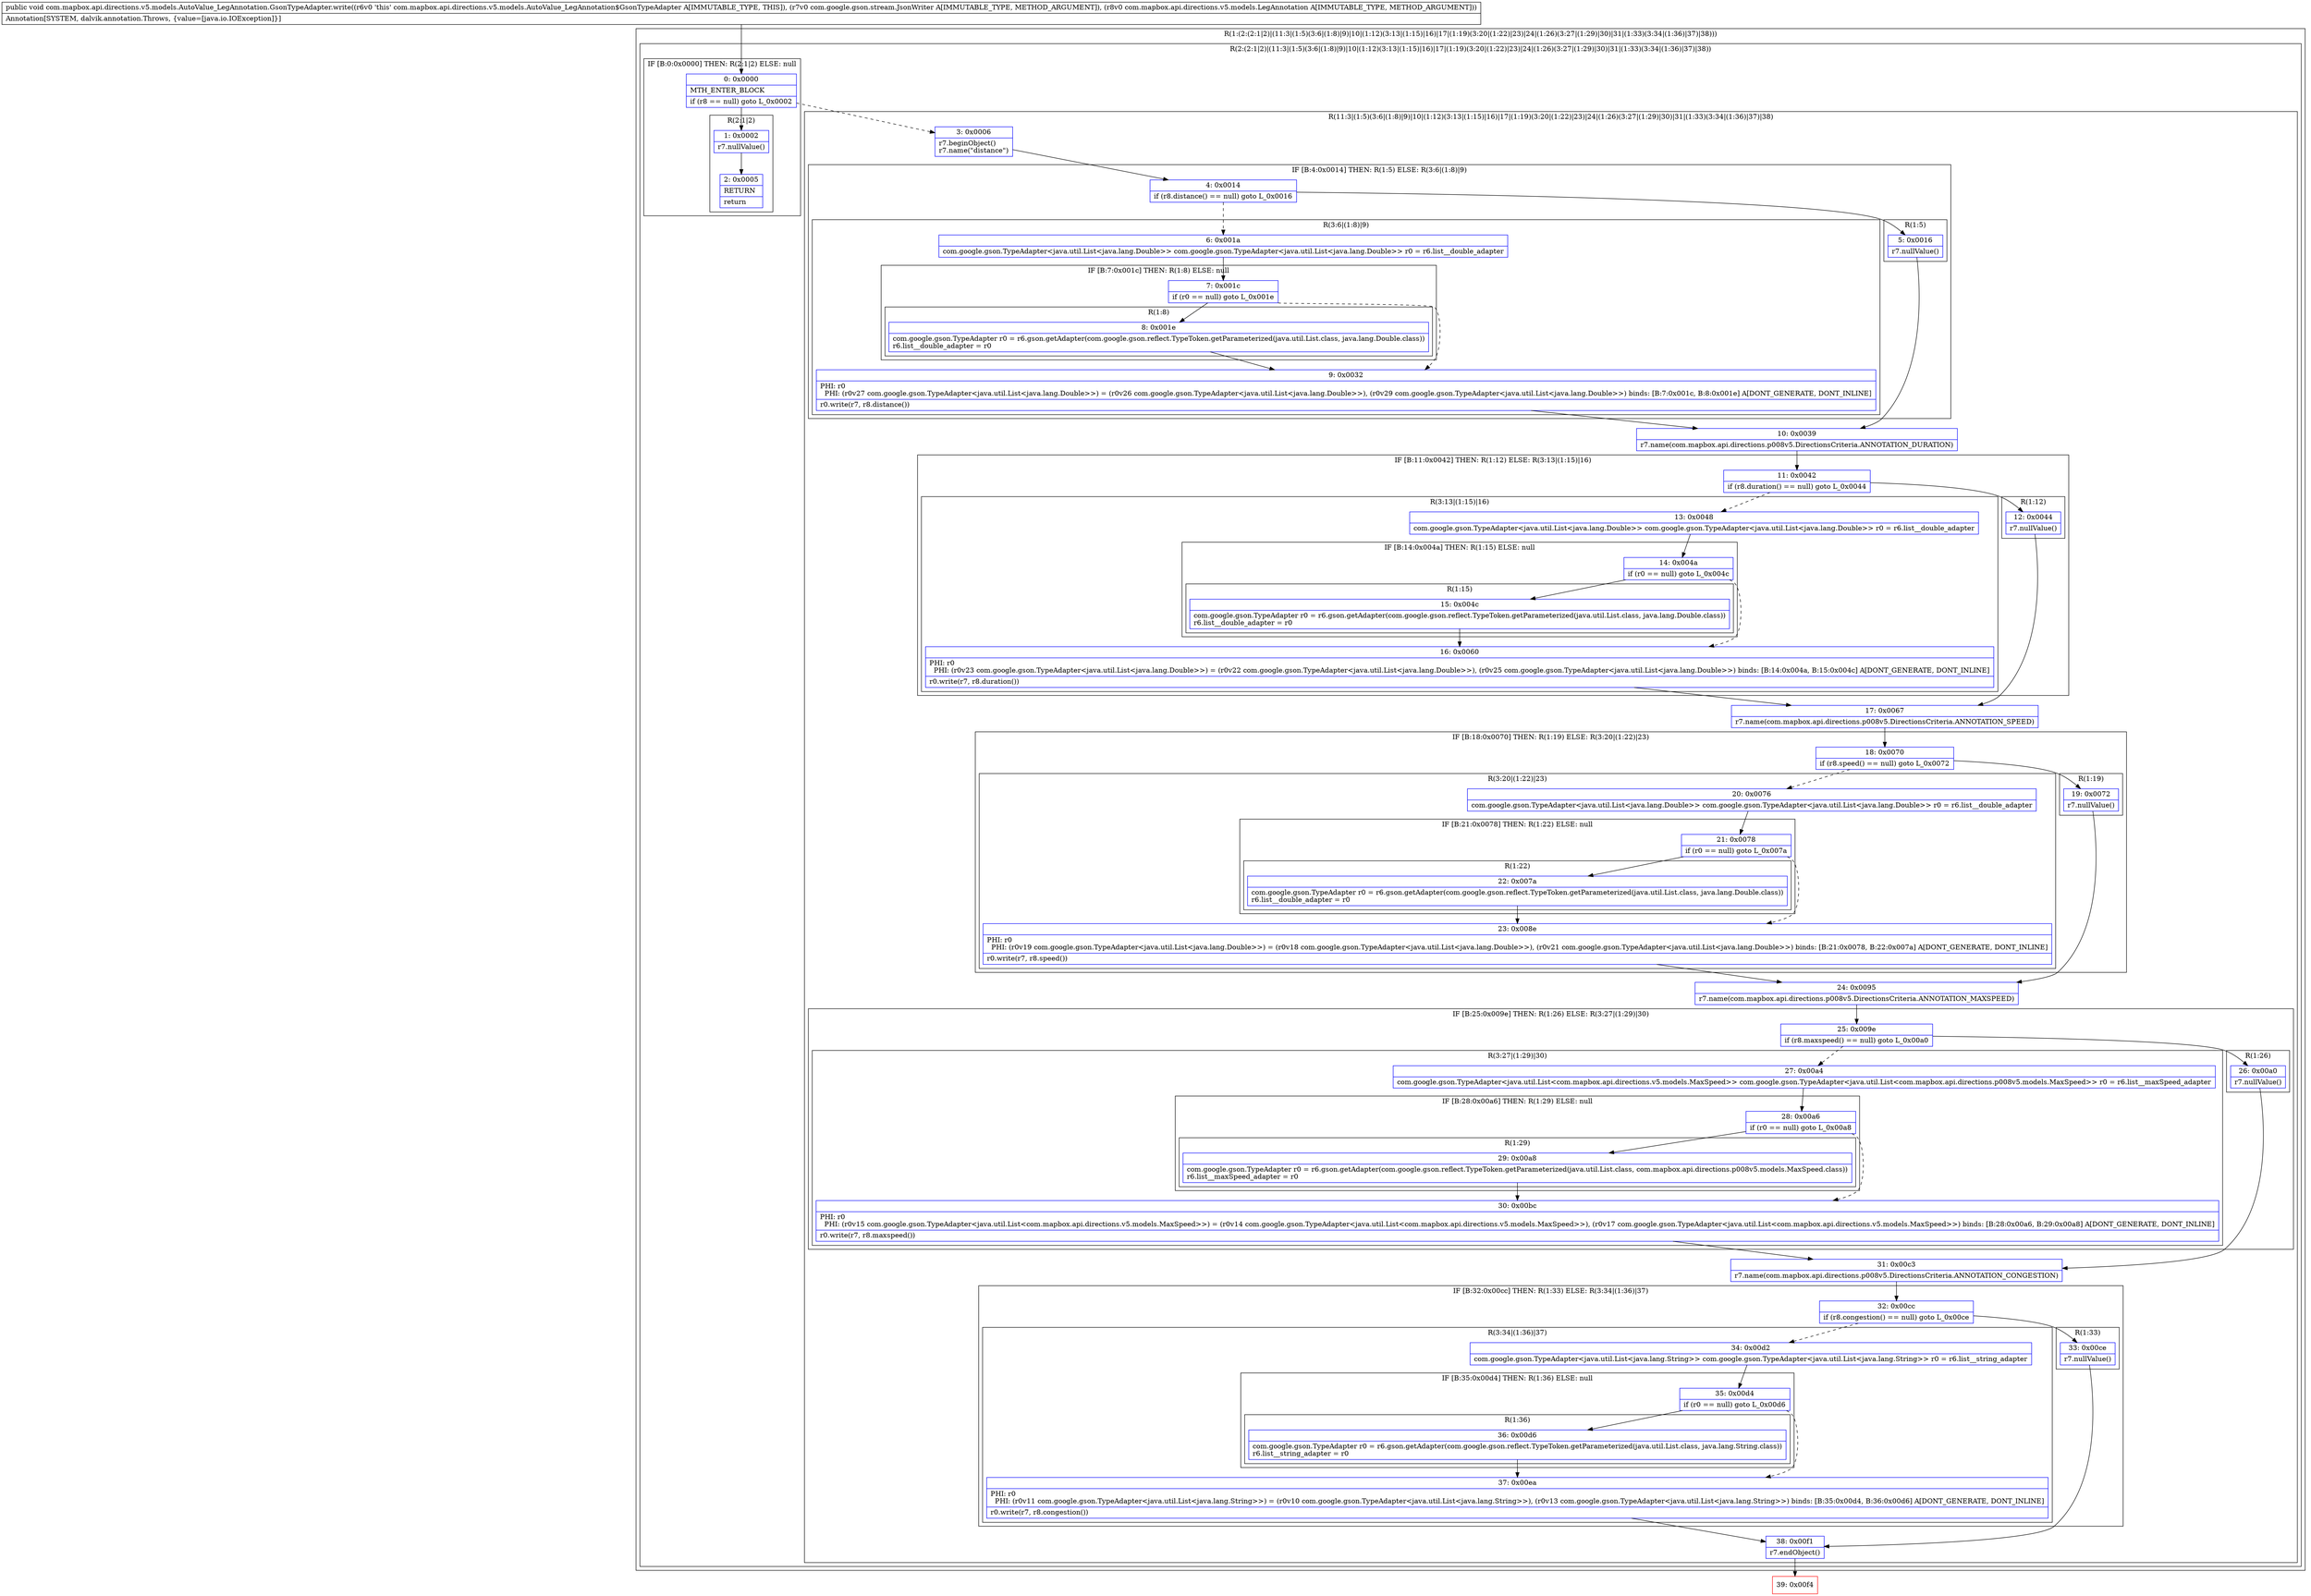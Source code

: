 digraph "CFG forcom.mapbox.api.directions.v5.models.AutoValue_LegAnnotation.GsonTypeAdapter.write(Lcom\/google\/gson\/stream\/JsonWriter;Lcom\/mapbox\/api\/directions\/v5\/models\/LegAnnotation;)V" {
subgraph cluster_Region_1623614886 {
label = "R(1:(2:(2:1|2)|(11:3|(1:5)(3:6|(1:8)|9)|10|(1:12)(3:13|(1:15)|16)|17|(1:19)(3:20|(1:22)|23)|24|(1:26)(3:27|(1:29)|30)|31|(1:33)(3:34|(1:36)|37)|38)))";
node [shape=record,color=blue];
subgraph cluster_Region_42066903 {
label = "R(2:(2:1|2)|(11:3|(1:5)(3:6|(1:8)|9)|10|(1:12)(3:13|(1:15)|16)|17|(1:19)(3:20|(1:22)|23)|24|(1:26)(3:27|(1:29)|30)|31|(1:33)(3:34|(1:36)|37)|38))";
node [shape=record,color=blue];
subgraph cluster_IfRegion_556941301 {
label = "IF [B:0:0x0000] THEN: R(2:1|2) ELSE: null";
node [shape=record,color=blue];
Node_0 [shape=record,label="{0\:\ 0x0000|MTH_ENTER_BLOCK\l|if (r8 == null) goto L_0x0002\l}"];
subgraph cluster_Region_1298588274 {
label = "R(2:1|2)";
node [shape=record,color=blue];
Node_1 [shape=record,label="{1\:\ 0x0002|r7.nullValue()\l}"];
Node_2 [shape=record,label="{2\:\ 0x0005|RETURN\l|return\l}"];
}
}
subgraph cluster_Region_509498669 {
label = "R(11:3|(1:5)(3:6|(1:8)|9)|10|(1:12)(3:13|(1:15)|16)|17|(1:19)(3:20|(1:22)|23)|24|(1:26)(3:27|(1:29)|30)|31|(1:33)(3:34|(1:36)|37)|38)";
node [shape=record,color=blue];
Node_3 [shape=record,label="{3\:\ 0x0006|r7.beginObject()\lr7.name(\"distance\")\l}"];
subgraph cluster_IfRegion_332169834 {
label = "IF [B:4:0x0014] THEN: R(1:5) ELSE: R(3:6|(1:8)|9)";
node [shape=record,color=blue];
Node_4 [shape=record,label="{4\:\ 0x0014|if (r8.distance() == null) goto L_0x0016\l}"];
subgraph cluster_Region_590465649 {
label = "R(1:5)";
node [shape=record,color=blue];
Node_5 [shape=record,label="{5\:\ 0x0016|r7.nullValue()\l}"];
}
subgraph cluster_Region_1938379897 {
label = "R(3:6|(1:8)|9)";
node [shape=record,color=blue];
Node_6 [shape=record,label="{6\:\ 0x001a|com.google.gson.TypeAdapter\<java.util.List\<java.lang.Double\>\> com.google.gson.TypeAdapter\<java.util.List\<java.lang.Double\>\> r0 = r6.list__double_adapter\l}"];
subgraph cluster_IfRegion_2013952482 {
label = "IF [B:7:0x001c] THEN: R(1:8) ELSE: null";
node [shape=record,color=blue];
Node_7 [shape=record,label="{7\:\ 0x001c|if (r0 == null) goto L_0x001e\l}"];
subgraph cluster_Region_1083179967 {
label = "R(1:8)";
node [shape=record,color=blue];
Node_8 [shape=record,label="{8\:\ 0x001e|com.google.gson.TypeAdapter r0 = r6.gson.getAdapter(com.google.gson.reflect.TypeToken.getParameterized(java.util.List.class, java.lang.Double.class))\lr6.list__double_adapter = r0\l}"];
}
}
Node_9 [shape=record,label="{9\:\ 0x0032|PHI: r0 \l  PHI: (r0v27 com.google.gson.TypeAdapter\<java.util.List\<java.lang.Double\>\>) = (r0v26 com.google.gson.TypeAdapter\<java.util.List\<java.lang.Double\>\>), (r0v29 com.google.gson.TypeAdapter\<java.util.List\<java.lang.Double\>\>) binds: [B:7:0x001c, B:8:0x001e] A[DONT_GENERATE, DONT_INLINE]\l|r0.write(r7, r8.distance())\l}"];
}
}
Node_10 [shape=record,label="{10\:\ 0x0039|r7.name(com.mapbox.api.directions.p008v5.DirectionsCriteria.ANNOTATION_DURATION)\l}"];
subgraph cluster_IfRegion_1497291031 {
label = "IF [B:11:0x0042] THEN: R(1:12) ELSE: R(3:13|(1:15)|16)";
node [shape=record,color=blue];
Node_11 [shape=record,label="{11\:\ 0x0042|if (r8.duration() == null) goto L_0x0044\l}"];
subgraph cluster_Region_900007968 {
label = "R(1:12)";
node [shape=record,color=blue];
Node_12 [shape=record,label="{12\:\ 0x0044|r7.nullValue()\l}"];
}
subgraph cluster_Region_892392260 {
label = "R(3:13|(1:15)|16)";
node [shape=record,color=blue];
Node_13 [shape=record,label="{13\:\ 0x0048|com.google.gson.TypeAdapter\<java.util.List\<java.lang.Double\>\> com.google.gson.TypeAdapter\<java.util.List\<java.lang.Double\>\> r0 = r6.list__double_adapter\l}"];
subgraph cluster_IfRegion_164902816 {
label = "IF [B:14:0x004a] THEN: R(1:15) ELSE: null";
node [shape=record,color=blue];
Node_14 [shape=record,label="{14\:\ 0x004a|if (r0 == null) goto L_0x004c\l}"];
subgraph cluster_Region_702691343 {
label = "R(1:15)";
node [shape=record,color=blue];
Node_15 [shape=record,label="{15\:\ 0x004c|com.google.gson.TypeAdapter r0 = r6.gson.getAdapter(com.google.gson.reflect.TypeToken.getParameterized(java.util.List.class, java.lang.Double.class))\lr6.list__double_adapter = r0\l}"];
}
}
Node_16 [shape=record,label="{16\:\ 0x0060|PHI: r0 \l  PHI: (r0v23 com.google.gson.TypeAdapter\<java.util.List\<java.lang.Double\>\>) = (r0v22 com.google.gson.TypeAdapter\<java.util.List\<java.lang.Double\>\>), (r0v25 com.google.gson.TypeAdapter\<java.util.List\<java.lang.Double\>\>) binds: [B:14:0x004a, B:15:0x004c] A[DONT_GENERATE, DONT_INLINE]\l|r0.write(r7, r8.duration())\l}"];
}
}
Node_17 [shape=record,label="{17\:\ 0x0067|r7.name(com.mapbox.api.directions.p008v5.DirectionsCriteria.ANNOTATION_SPEED)\l}"];
subgraph cluster_IfRegion_1116541740 {
label = "IF [B:18:0x0070] THEN: R(1:19) ELSE: R(3:20|(1:22)|23)";
node [shape=record,color=blue];
Node_18 [shape=record,label="{18\:\ 0x0070|if (r8.speed() == null) goto L_0x0072\l}"];
subgraph cluster_Region_1875000142 {
label = "R(1:19)";
node [shape=record,color=blue];
Node_19 [shape=record,label="{19\:\ 0x0072|r7.nullValue()\l}"];
}
subgraph cluster_Region_987026254 {
label = "R(3:20|(1:22)|23)";
node [shape=record,color=blue];
Node_20 [shape=record,label="{20\:\ 0x0076|com.google.gson.TypeAdapter\<java.util.List\<java.lang.Double\>\> com.google.gson.TypeAdapter\<java.util.List\<java.lang.Double\>\> r0 = r6.list__double_adapter\l}"];
subgraph cluster_IfRegion_160326966 {
label = "IF [B:21:0x0078] THEN: R(1:22) ELSE: null";
node [shape=record,color=blue];
Node_21 [shape=record,label="{21\:\ 0x0078|if (r0 == null) goto L_0x007a\l}"];
subgraph cluster_Region_934474911 {
label = "R(1:22)";
node [shape=record,color=blue];
Node_22 [shape=record,label="{22\:\ 0x007a|com.google.gson.TypeAdapter r0 = r6.gson.getAdapter(com.google.gson.reflect.TypeToken.getParameterized(java.util.List.class, java.lang.Double.class))\lr6.list__double_adapter = r0\l}"];
}
}
Node_23 [shape=record,label="{23\:\ 0x008e|PHI: r0 \l  PHI: (r0v19 com.google.gson.TypeAdapter\<java.util.List\<java.lang.Double\>\>) = (r0v18 com.google.gson.TypeAdapter\<java.util.List\<java.lang.Double\>\>), (r0v21 com.google.gson.TypeAdapter\<java.util.List\<java.lang.Double\>\>) binds: [B:21:0x0078, B:22:0x007a] A[DONT_GENERATE, DONT_INLINE]\l|r0.write(r7, r8.speed())\l}"];
}
}
Node_24 [shape=record,label="{24\:\ 0x0095|r7.name(com.mapbox.api.directions.p008v5.DirectionsCriteria.ANNOTATION_MAXSPEED)\l}"];
subgraph cluster_IfRegion_1075552704 {
label = "IF [B:25:0x009e] THEN: R(1:26) ELSE: R(3:27|(1:29)|30)";
node [shape=record,color=blue];
Node_25 [shape=record,label="{25\:\ 0x009e|if (r8.maxspeed() == null) goto L_0x00a0\l}"];
subgraph cluster_Region_1566721515 {
label = "R(1:26)";
node [shape=record,color=blue];
Node_26 [shape=record,label="{26\:\ 0x00a0|r7.nullValue()\l}"];
}
subgraph cluster_Region_61983552 {
label = "R(3:27|(1:29)|30)";
node [shape=record,color=blue];
Node_27 [shape=record,label="{27\:\ 0x00a4|com.google.gson.TypeAdapter\<java.util.List\<com.mapbox.api.directions.v5.models.MaxSpeed\>\> com.google.gson.TypeAdapter\<java.util.List\<com.mapbox.api.directions.p008v5.models.MaxSpeed\>\> r0 = r6.list__maxSpeed_adapter\l}"];
subgraph cluster_IfRegion_1353553382 {
label = "IF [B:28:0x00a6] THEN: R(1:29) ELSE: null";
node [shape=record,color=blue];
Node_28 [shape=record,label="{28\:\ 0x00a6|if (r0 == null) goto L_0x00a8\l}"];
subgraph cluster_Region_1554798042 {
label = "R(1:29)";
node [shape=record,color=blue];
Node_29 [shape=record,label="{29\:\ 0x00a8|com.google.gson.TypeAdapter r0 = r6.gson.getAdapter(com.google.gson.reflect.TypeToken.getParameterized(java.util.List.class, com.mapbox.api.directions.p008v5.models.MaxSpeed.class))\lr6.list__maxSpeed_adapter = r0\l}"];
}
}
Node_30 [shape=record,label="{30\:\ 0x00bc|PHI: r0 \l  PHI: (r0v15 com.google.gson.TypeAdapter\<java.util.List\<com.mapbox.api.directions.v5.models.MaxSpeed\>\>) = (r0v14 com.google.gson.TypeAdapter\<java.util.List\<com.mapbox.api.directions.v5.models.MaxSpeed\>\>), (r0v17 com.google.gson.TypeAdapter\<java.util.List\<com.mapbox.api.directions.v5.models.MaxSpeed\>\>) binds: [B:28:0x00a6, B:29:0x00a8] A[DONT_GENERATE, DONT_INLINE]\l|r0.write(r7, r8.maxspeed())\l}"];
}
}
Node_31 [shape=record,label="{31\:\ 0x00c3|r7.name(com.mapbox.api.directions.p008v5.DirectionsCriteria.ANNOTATION_CONGESTION)\l}"];
subgraph cluster_IfRegion_2002532632 {
label = "IF [B:32:0x00cc] THEN: R(1:33) ELSE: R(3:34|(1:36)|37)";
node [shape=record,color=blue];
Node_32 [shape=record,label="{32\:\ 0x00cc|if (r8.congestion() == null) goto L_0x00ce\l}"];
subgraph cluster_Region_154825974 {
label = "R(1:33)";
node [shape=record,color=blue];
Node_33 [shape=record,label="{33\:\ 0x00ce|r7.nullValue()\l}"];
}
subgraph cluster_Region_1168333872 {
label = "R(3:34|(1:36)|37)";
node [shape=record,color=blue];
Node_34 [shape=record,label="{34\:\ 0x00d2|com.google.gson.TypeAdapter\<java.util.List\<java.lang.String\>\> com.google.gson.TypeAdapter\<java.util.List\<java.lang.String\>\> r0 = r6.list__string_adapter\l}"];
subgraph cluster_IfRegion_677928818 {
label = "IF [B:35:0x00d4] THEN: R(1:36) ELSE: null";
node [shape=record,color=blue];
Node_35 [shape=record,label="{35\:\ 0x00d4|if (r0 == null) goto L_0x00d6\l}"];
subgraph cluster_Region_1568292591 {
label = "R(1:36)";
node [shape=record,color=blue];
Node_36 [shape=record,label="{36\:\ 0x00d6|com.google.gson.TypeAdapter r0 = r6.gson.getAdapter(com.google.gson.reflect.TypeToken.getParameterized(java.util.List.class, java.lang.String.class))\lr6.list__string_adapter = r0\l}"];
}
}
Node_37 [shape=record,label="{37\:\ 0x00ea|PHI: r0 \l  PHI: (r0v11 com.google.gson.TypeAdapter\<java.util.List\<java.lang.String\>\>) = (r0v10 com.google.gson.TypeAdapter\<java.util.List\<java.lang.String\>\>), (r0v13 com.google.gson.TypeAdapter\<java.util.List\<java.lang.String\>\>) binds: [B:35:0x00d4, B:36:0x00d6] A[DONT_GENERATE, DONT_INLINE]\l|r0.write(r7, r8.congestion())\l}"];
}
}
Node_38 [shape=record,label="{38\:\ 0x00f1|r7.endObject()\l}"];
}
}
}
Node_39 [shape=record,color=red,label="{39\:\ 0x00f4}"];
MethodNode[shape=record,label="{public void com.mapbox.api.directions.v5.models.AutoValue_LegAnnotation.GsonTypeAdapter.write((r6v0 'this' com.mapbox.api.directions.v5.models.AutoValue_LegAnnotation$GsonTypeAdapter A[IMMUTABLE_TYPE, THIS]), (r7v0 com.google.gson.stream.JsonWriter A[IMMUTABLE_TYPE, METHOD_ARGUMENT]), (r8v0 com.mapbox.api.directions.v5.models.LegAnnotation A[IMMUTABLE_TYPE, METHOD_ARGUMENT]))  | Annotation[SYSTEM, dalvik.annotation.Throws, \{value=[java.io.IOException]\}]\l}"];
MethodNode -> Node_0;
Node_0 -> Node_1;
Node_0 -> Node_3[style=dashed];
Node_1 -> Node_2;
Node_3 -> Node_4;
Node_4 -> Node_5;
Node_4 -> Node_6[style=dashed];
Node_5 -> Node_10;
Node_6 -> Node_7;
Node_7 -> Node_8;
Node_7 -> Node_9[style=dashed];
Node_8 -> Node_9;
Node_9 -> Node_10;
Node_10 -> Node_11;
Node_11 -> Node_12;
Node_11 -> Node_13[style=dashed];
Node_12 -> Node_17;
Node_13 -> Node_14;
Node_14 -> Node_15;
Node_14 -> Node_16[style=dashed];
Node_15 -> Node_16;
Node_16 -> Node_17;
Node_17 -> Node_18;
Node_18 -> Node_19;
Node_18 -> Node_20[style=dashed];
Node_19 -> Node_24;
Node_20 -> Node_21;
Node_21 -> Node_22;
Node_21 -> Node_23[style=dashed];
Node_22 -> Node_23;
Node_23 -> Node_24;
Node_24 -> Node_25;
Node_25 -> Node_26;
Node_25 -> Node_27[style=dashed];
Node_26 -> Node_31;
Node_27 -> Node_28;
Node_28 -> Node_29;
Node_28 -> Node_30[style=dashed];
Node_29 -> Node_30;
Node_30 -> Node_31;
Node_31 -> Node_32;
Node_32 -> Node_33;
Node_32 -> Node_34[style=dashed];
Node_33 -> Node_38;
Node_34 -> Node_35;
Node_35 -> Node_36;
Node_35 -> Node_37[style=dashed];
Node_36 -> Node_37;
Node_37 -> Node_38;
Node_38 -> Node_39;
}

